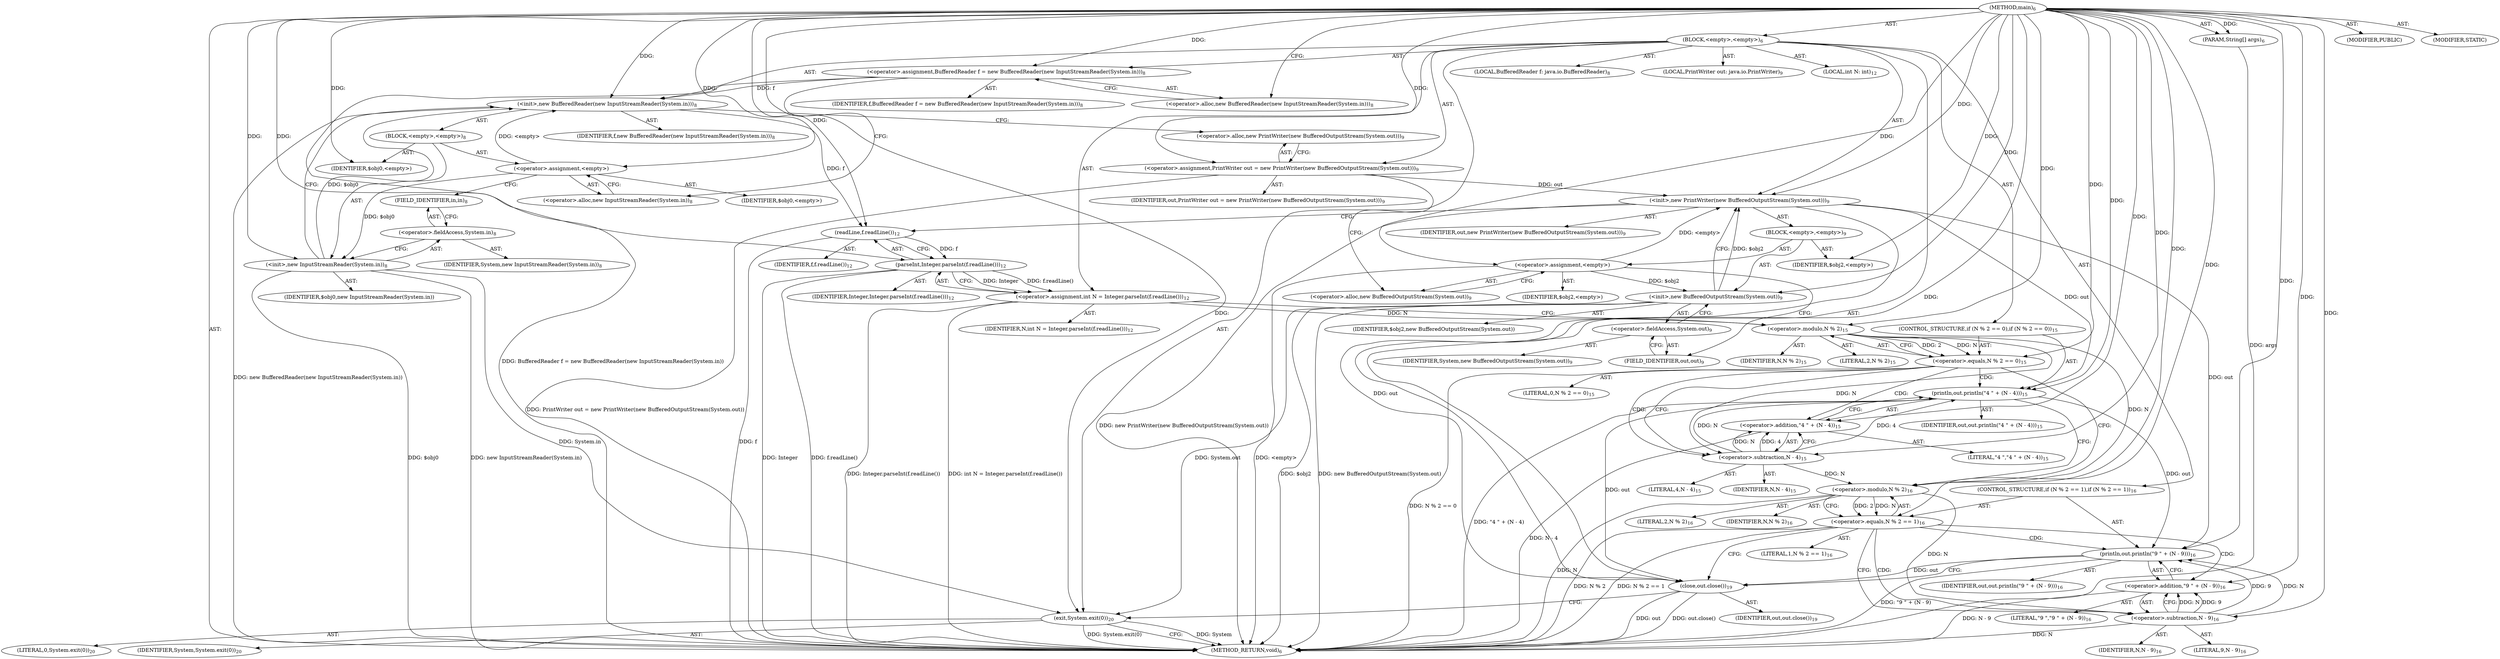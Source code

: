 digraph "main" {  
"21" [label = <(METHOD,main)<SUB>6</SUB>> ]
"22" [label = <(PARAM,String[] args)<SUB>6</SUB>> ]
"23" [label = <(BLOCK,&lt;empty&gt;,&lt;empty&gt;)<SUB>6</SUB>> ]
"4" [label = <(LOCAL,BufferedReader f: java.io.BufferedReader)<SUB>8</SUB>> ]
"24" [label = <(&lt;operator&gt;.assignment,BufferedReader f = new BufferedReader(new InputStreamReader(System.in)))<SUB>8</SUB>> ]
"25" [label = <(IDENTIFIER,f,BufferedReader f = new BufferedReader(new InputStreamReader(System.in)))<SUB>8</SUB>> ]
"26" [label = <(&lt;operator&gt;.alloc,new BufferedReader(new InputStreamReader(System.in)))<SUB>8</SUB>> ]
"27" [label = <(&lt;init&gt;,new BufferedReader(new InputStreamReader(System.in)))<SUB>8</SUB>> ]
"3" [label = <(IDENTIFIER,f,new BufferedReader(new InputStreamReader(System.in)))<SUB>8</SUB>> ]
"28" [label = <(BLOCK,&lt;empty&gt;,&lt;empty&gt;)<SUB>8</SUB>> ]
"29" [label = <(&lt;operator&gt;.assignment,&lt;empty&gt;)> ]
"30" [label = <(IDENTIFIER,$obj0,&lt;empty&gt;)> ]
"31" [label = <(&lt;operator&gt;.alloc,new InputStreamReader(System.in))<SUB>8</SUB>> ]
"32" [label = <(&lt;init&gt;,new InputStreamReader(System.in))<SUB>8</SUB>> ]
"33" [label = <(IDENTIFIER,$obj0,new InputStreamReader(System.in))> ]
"34" [label = <(&lt;operator&gt;.fieldAccess,System.in)<SUB>8</SUB>> ]
"35" [label = <(IDENTIFIER,System,new InputStreamReader(System.in))<SUB>8</SUB>> ]
"36" [label = <(FIELD_IDENTIFIER,in,in)<SUB>8</SUB>> ]
"37" [label = <(IDENTIFIER,$obj0,&lt;empty&gt;)> ]
"6" [label = <(LOCAL,PrintWriter out: java.io.PrintWriter)<SUB>9</SUB>> ]
"38" [label = <(&lt;operator&gt;.assignment,PrintWriter out = new PrintWriter(new BufferedOutputStream(System.out)))<SUB>9</SUB>> ]
"39" [label = <(IDENTIFIER,out,PrintWriter out = new PrintWriter(new BufferedOutputStream(System.out)))<SUB>9</SUB>> ]
"40" [label = <(&lt;operator&gt;.alloc,new PrintWriter(new BufferedOutputStream(System.out)))<SUB>9</SUB>> ]
"41" [label = <(&lt;init&gt;,new PrintWriter(new BufferedOutputStream(System.out)))<SUB>9</SUB>> ]
"5" [label = <(IDENTIFIER,out,new PrintWriter(new BufferedOutputStream(System.out)))<SUB>9</SUB>> ]
"42" [label = <(BLOCK,&lt;empty&gt;,&lt;empty&gt;)<SUB>9</SUB>> ]
"43" [label = <(&lt;operator&gt;.assignment,&lt;empty&gt;)> ]
"44" [label = <(IDENTIFIER,$obj2,&lt;empty&gt;)> ]
"45" [label = <(&lt;operator&gt;.alloc,new BufferedOutputStream(System.out))<SUB>9</SUB>> ]
"46" [label = <(&lt;init&gt;,new BufferedOutputStream(System.out))<SUB>9</SUB>> ]
"47" [label = <(IDENTIFIER,$obj2,new BufferedOutputStream(System.out))> ]
"48" [label = <(&lt;operator&gt;.fieldAccess,System.out)<SUB>9</SUB>> ]
"49" [label = <(IDENTIFIER,System,new BufferedOutputStream(System.out))<SUB>9</SUB>> ]
"50" [label = <(FIELD_IDENTIFIER,out,out)<SUB>9</SUB>> ]
"51" [label = <(IDENTIFIER,$obj2,&lt;empty&gt;)> ]
"52" [label = <(LOCAL,int N: int)<SUB>12</SUB>> ]
"53" [label = <(&lt;operator&gt;.assignment,int N = Integer.parseInt(f.readLine()))<SUB>12</SUB>> ]
"54" [label = <(IDENTIFIER,N,int N = Integer.parseInt(f.readLine()))<SUB>12</SUB>> ]
"55" [label = <(parseInt,Integer.parseInt(f.readLine()))<SUB>12</SUB>> ]
"56" [label = <(IDENTIFIER,Integer,Integer.parseInt(f.readLine()))<SUB>12</SUB>> ]
"57" [label = <(readLine,f.readLine())<SUB>12</SUB>> ]
"58" [label = <(IDENTIFIER,f,f.readLine())<SUB>12</SUB>> ]
"59" [label = <(CONTROL_STRUCTURE,if (N % 2 == 0),if (N % 2 == 0))<SUB>15</SUB>> ]
"60" [label = <(&lt;operator&gt;.equals,N % 2 == 0)<SUB>15</SUB>> ]
"61" [label = <(&lt;operator&gt;.modulo,N % 2)<SUB>15</SUB>> ]
"62" [label = <(IDENTIFIER,N,N % 2)<SUB>15</SUB>> ]
"63" [label = <(LITERAL,2,N % 2)<SUB>15</SUB>> ]
"64" [label = <(LITERAL,0,N % 2 == 0)<SUB>15</SUB>> ]
"65" [label = <(println,out.println(&quot;4 &quot; + (N - 4)))<SUB>15</SUB>> ]
"66" [label = <(IDENTIFIER,out,out.println(&quot;4 &quot; + (N - 4)))<SUB>15</SUB>> ]
"67" [label = <(&lt;operator&gt;.addition,&quot;4 &quot; + (N - 4))<SUB>15</SUB>> ]
"68" [label = <(LITERAL,&quot;4 &quot;,&quot;4 &quot; + (N - 4))<SUB>15</SUB>> ]
"69" [label = <(&lt;operator&gt;.subtraction,N - 4)<SUB>15</SUB>> ]
"70" [label = <(IDENTIFIER,N,N - 4)<SUB>15</SUB>> ]
"71" [label = <(LITERAL,4,N - 4)<SUB>15</SUB>> ]
"72" [label = <(CONTROL_STRUCTURE,if (N % 2 == 1),if (N % 2 == 1))<SUB>16</SUB>> ]
"73" [label = <(&lt;operator&gt;.equals,N % 2 == 1)<SUB>16</SUB>> ]
"74" [label = <(&lt;operator&gt;.modulo,N % 2)<SUB>16</SUB>> ]
"75" [label = <(IDENTIFIER,N,N % 2)<SUB>16</SUB>> ]
"76" [label = <(LITERAL,2,N % 2)<SUB>16</SUB>> ]
"77" [label = <(LITERAL,1,N % 2 == 1)<SUB>16</SUB>> ]
"78" [label = <(println,out.println(&quot;9 &quot; + (N - 9)))<SUB>16</SUB>> ]
"79" [label = <(IDENTIFIER,out,out.println(&quot;9 &quot; + (N - 9)))<SUB>16</SUB>> ]
"80" [label = <(&lt;operator&gt;.addition,&quot;9 &quot; + (N - 9))<SUB>16</SUB>> ]
"81" [label = <(LITERAL,&quot;9 &quot;,&quot;9 &quot; + (N - 9))<SUB>16</SUB>> ]
"82" [label = <(&lt;operator&gt;.subtraction,N - 9)<SUB>16</SUB>> ]
"83" [label = <(IDENTIFIER,N,N - 9)<SUB>16</SUB>> ]
"84" [label = <(LITERAL,9,N - 9)<SUB>16</SUB>> ]
"85" [label = <(close,out.close())<SUB>19</SUB>> ]
"86" [label = <(IDENTIFIER,out,out.close())<SUB>19</SUB>> ]
"87" [label = <(exit,System.exit(0))<SUB>20</SUB>> ]
"88" [label = <(IDENTIFIER,System,System.exit(0))<SUB>20</SUB>> ]
"89" [label = <(LITERAL,0,System.exit(0))<SUB>20</SUB>> ]
"90" [label = <(MODIFIER,PUBLIC)> ]
"91" [label = <(MODIFIER,STATIC)> ]
"92" [label = <(METHOD_RETURN,void)<SUB>6</SUB>> ]
  "21" -> "22"  [ label = "AST: "] 
  "21" -> "23"  [ label = "AST: "] 
  "21" -> "90"  [ label = "AST: "] 
  "21" -> "91"  [ label = "AST: "] 
  "21" -> "92"  [ label = "AST: "] 
  "23" -> "4"  [ label = "AST: "] 
  "23" -> "24"  [ label = "AST: "] 
  "23" -> "27"  [ label = "AST: "] 
  "23" -> "6"  [ label = "AST: "] 
  "23" -> "38"  [ label = "AST: "] 
  "23" -> "41"  [ label = "AST: "] 
  "23" -> "52"  [ label = "AST: "] 
  "23" -> "53"  [ label = "AST: "] 
  "23" -> "59"  [ label = "AST: "] 
  "23" -> "72"  [ label = "AST: "] 
  "23" -> "85"  [ label = "AST: "] 
  "23" -> "87"  [ label = "AST: "] 
  "24" -> "25"  [ label = "AST: "] 
  "24" -> "26"  [ label = "AST: "] 
  "27" -> "3"  [ label = "AST: "] 
  "27" -> "28"  [ label = "AST: "] 
  "28" -> "29"  [ label = "AST: "] 
  "28" -> "32"  [ label = "AST: "] 
  "28" -> "37"  [ label = "AST: "] 
  "29" -> "30"  [ label = "AST: "] 
  "29" -> "31"  [ label = "AST: "] 
  "32" -> "33"  [ label = "AST: "] 
  "32" -> "34"  [ label = "AST: "] 
  "34" -> "35"  [ label = "AST: "] 
  "34" -> "36"  [ label = "AST: "] 
  "38" -> "39"  [ label = "AST: "] 
  "38" -> "40"  [ label = "AST: "] 
  "41" -> "5"  [ label = "AST: "] 
  "41" -> "42"  [ label = "AST: "] 
  "42" -> "43"  [ label = "AST: "] 
  "42" -> "46"  [ label = "AST: "] 
  "42" -> "51"  [ label = "AST: "] 
  "43" -> "44"  [ label = "AST: "] 
  "43" -> "45"  [ label = "AST: "] 
  "46" -> "47"  [ label = "AST: "] 
  "46" -> "48"  [ label = "AST: "] 
  "48" -> "49"  [ label = "AST: "] 
  "48" -> "50"  [ label = "AST: "] 
  "53" -> "54"  [ label = "AST: "] 
  "53" -> "55"  [ label = "AST: "] 
  "55" -> "56"  [ label = "AST: "] 
  "55" -> "57"  [ label = "AST: "] 
  "57" -> "58"  [ label = "AST: "] 
  "59" -> "60"  [ label = "AST: "] 
  "59" -> "65"  [ label = "AST: "] 
  "60" -> "61"  [ label = "AST: "] 
  "60" -> "64"  [ label = "AST: "] 
  "61" -> "62"  [ label = "AST: "] 
  "61" -> "63"  [ label = "AST: "] 
  "65" -> "66"  [ label = "AST: "] 
  "65" -> "67"  [ label = "AST: "] 
  "67" -> "68"  [ label = "AST: "] 
  "67" -> "69"  [ label = "AST: "] 
  "69" -> "70"  [ label = "AST: "] 
  "69" -> "71"  [ label = "AST: "] 
  "72" -> "73"  [ label = "AST: "] 
  "72" -> "78"  [ label = "AST: "] 
  "73" -> "74"  [ label = "AST: "] 
  "73" -> "77"  [ label = "AST: "] 
  "74" -> "75"  [ label = "AST: "] 
  "74" -> "76"  [ label = "AST: "] 
  "78" -> "79"  [ label = "AST: "] 
  "78" -> "80"  [ label = "AST: "] 
  "80" -> "81"  [ label = "AST: "] 
  "80" -> "82"  [ label = "AST: "] 
  "82" -> "83"  [ label = "AST: "] 
  "82" -> "84"  [ label = "AST: "] 
  "85" -> "86"  [ label = "AST: "] 
  "87" -> "88"  [ label = "AST: "] 
  "87" -> "89"  [ label = "AST: "] 
  "24" -> "31"  [ label = "CFG: "] 
  "27" -> "40"  [ label = "CFG: "] 
  "38" -> "45"  [ label = "CFG: "] 
  "41" -> "57"  [ label = "CFG: "] 
  "53" -> "61"  [ label = "CFG: "] 
  "85" -> "87"  [ label = "CFG: "] 
  "87" -> "92"  [ label = "CFG: "] 
  "26" -> "24"  [ label = "CFG: "] 
  "40" -> "38"  [ label = "CFG: "] 
  "55" -> "53"  [ label = "CFG: "] 
  "60" -> "69"  [ label = "CFG: "] 
  "60" -> "74"  [ label = "CFG: "] 
  "65" -> "74"  [ label = "CFG: "] 
  "73" -> "82"  [ label = "CFG: "] 
  "73" -> "85"  [ label = "CFG: "] 
  "78" -> "85"  [ label = "CFG: "] 
  "29" -> "36"  [ label = "CFG: "] 
  "32" -> "27"  [ label = "CFG: "] 
  "43" -> "50"  [ label = "CFG: "] 
  "46" -> "41"  [ label = "CFG: "] 
  "57" -> "55"  [ label = "CFG: "] 
  "61" -> "60"  [ label = "CFG: "] 
  "67" -> "65"  [ label = "CFG: "] 
  "74" -> "73"  [ label = "CFG: "] 
  "80" -> "78"  [ label = "CFG: "] 
  "31" -> "29"  [ label = "CFG: "] 
  "34" -> "32"  [ label = "CFG: "] 
  "45" -> "43"  [ label = "CFG: "] 
  "48" -> "46"  [ label = "CFG: "] 
  "69" -> "67"  [ label = "CFG: "] 
  "82" -> "80"  [ label = "CFG: "] 
  "36" -> "34"  [ label = "CFG: "] 
  "50" -> "48"  [ label = "CFG: "] 
  "21" -> "26"  [ label = "CFG: "] 
  "22" -> "92"  [ label = "DDG: args"] 
  "24" -> "92"  [ label = "DDG: BufferedReader f = new BufferedReader(new InputStreamReader(System.in))"] 
  "32" -> "92"  [ label = "DDG: $obj0"] 
  "32" -> "92"  [ label = "DDG: new InputStreamReader(System.in)"] 
  "27" -> "92"  [ label = "DDG: new BufferedReader(new InputStreamReader(System.in))"] 
  "38" -> "92"  [ label = "DDG: PrintWriter out = new PrintWriter(new BufferedOutputStream(System.out))"] 
  "43" -> "92"  [ label = "DDG: &lt;empty&gt;"] 
  "46" -> "92"  [ label = "DDG: $obj2"] 
  "46" -> "92"  [ label = "DDG: new BufferedOutputStream(System.out)"] 
  "41" -> "92"  [ label = "DDG: new PrintWriter(new BufferedOutputStream(System.out))"] 
  "57" -> "92"  [ label = "DDG: f"] 
  "55" -> "92"  [ label = "DDG: f.readLine()"] 
  "53" -> "92"  [ label = "DDG: Integer.parseInt(f.readLine())"] 
  "53" -> "92"  [ label = "DDG: int N = Integer.parseInt(f.readLine())"] 
  "60" -> "92"  [ label = "DDG: N % 2 == 0"] 
  "67" -> "92"  [ label = "DDG: N - 4"] 
  "65" -> "92"  [ label = "DDG: &quot;4 &quot; + (N - 4)"] 
  "74" -> "92"  [ label = "DDG: N"] 
  "73" -> "92"  [ label = "DDG: N % 2"] 
  "73" -> "92"  [ label = "DDG: N % 2 == 1"] 
  "82" -> "92"  [ label = "DDG: N"] 
  "80" -> "92"  [ label = "DDG: N - 9"] 
  "78" -> "92"  [ label = "DDG: &quot;9 &quot; + (N - 9)"] 
  "85" -> "92"  [ label = "DDG: out"] 
  "85" -> "92"  [ label = "DDG: out.close()"] 
  "87" -> "92"  [ label = "DDG: System"] 
  "87" -> "92"  [ label = "DDG: System.exit(0)"] 
  "55" -> "92"  [ label = "DDG: Integer"] 
  "21" -> "22"  [ label = "DDG: "] 
  "21" -> "24"  [ label = "DDG: "] 
  "21" -> "38"  [ label = "DDG: "] 
  "55" -> "53"  [ label = "DDG: Integer"] 
  "55" -> "53"  [ label = "DDG: f.readLine()"] 
  "24" -> "27"  [ label = "DDG: f"] 
  "21" -> "27"  [ label = "DDG: "] 
  "29" -> "27"  [ label = "DDG: &lt;empty&gt;"] 
  "32" -> "27"  [ label = "DDG: $obj0"] 
  "38" -> "41"  [ label = "DDG: out"] 
  "21" -> "41"  [ label = "DDG: "] 
  "43" -> "41"  [ label = "DDG: &lt;empty&gt;"] 
  "46" -> "41"  [ label = "DDG: $obj2"] 
  "41" -> "85"  [ label = "DDG: out"] 
  "65" -> "85"  [ label = "DDG: out"] 
  "78" -> "85"  [ label = "DDG: out"] 
  "21" -> "85"  [ label = "DDG: "] 
  "32" -> "87"  [ label = "DDG: System.in"] 
  "46" -> "87"  [ label = "DDG: System.out"] 
  "21" -> "87"  [ label = "DDG: "] 
  "21" -> "29"  [ label = "DDG: "] 
  "21" -> "37"  [ label = "DDG: "] 
  "21" -> "43"  [ label = "DDG: "] 
  "21" -> "51"  [ label = "DDG: "] 
  "21" -> "55"  [ label = "DDG: "] 
  "57" -> "55"  [ label = "DDG: f"] 
  "61" -> "60"  [ label = "DDG: N"] 
  "61" -> "60"  [ label = "DDG: 2"] 
  "21" -> "60"  [ label = "DDG: "] 
  "41" -> "65"  [ label = "DDG: out"] 
  "21" -> "65"  [ label = "DDG: "] 
  "69" -> "65"  [ label = "DDG: N"] 
  "69" -> "65"  [ label = "DDG: 4"] 
  "74" -> "73"  [ label = "DDG: N"] 
  "74" -> "73"  [ label = "DDG: 2"] 
  "21" -> "73"  [ label = "DDG: "] 
  "41" -> "78"  [ label = "DDG: out"] 
  "65" -> "78"  [ label = "DDG: out"] 
  "21" -> "78"  [ label = "DDG: "] 
  "82" -> "78"  [ label = "DDG: N"] 
  "82" -> "78"  [ label = "DDG: 9"] 
  "29" -> "32"  [ label = "DDG: $obj0"] 
  "21" -> "32"  [ label = "DDG: "] 
  "43" -> "46"  [ label = "DDG: $obj2"] 
  "21" -> "46"  [ label = "DDG: "] 
  "27" -> "57"  [ label = "DDG: f"] 
  "21" -> "57"  [ label = "DDG: "] 
  "53" -> "61"  [ label = "DDG: N"] 
  "21" -> "61"  [ label = "DDG: "] 
  "21" -> "67"  [ label = "DDG: "] 
  "69" -> "67"  [ label = "DDG: N"] 
  "69" -> "67"  [ label = "DDG: 4"] 
  "61" -> "74"  [ label = "DDG: N"] 
  "69" -> "74"  [ label = "DDG: N"] 
  "21" -> "74"  [ label = "DDG: "] 
  "21" -> "80"  [ label = "DDG: "] 
  "82" -> "80"  [ label = "DDG: N"] 
  "82" -> "80"  [ label = "DDG: 9"] 
  "61" -> "69"  [ label = "DDG: N"] 
  "21" -> "69"  [ label = "DDG: "] 
  "74" -> "82"  [ label = "DDG: N"] 
  "21" -> "82"  [ label = "DDG: "] 
  "60" -> "65"  [ label = "CDG: "] 
  "60" -> "69"  [ label = "CDG: "] 
  "60" -> "67"  [ label = "CDG: "] 
  "73" -> "80"  [ label = "CDG: "] 
  "73" -> "82"  [ label = "CDG: "] 
  "73" -> "78"  [ label = "CDG: "] 
}
